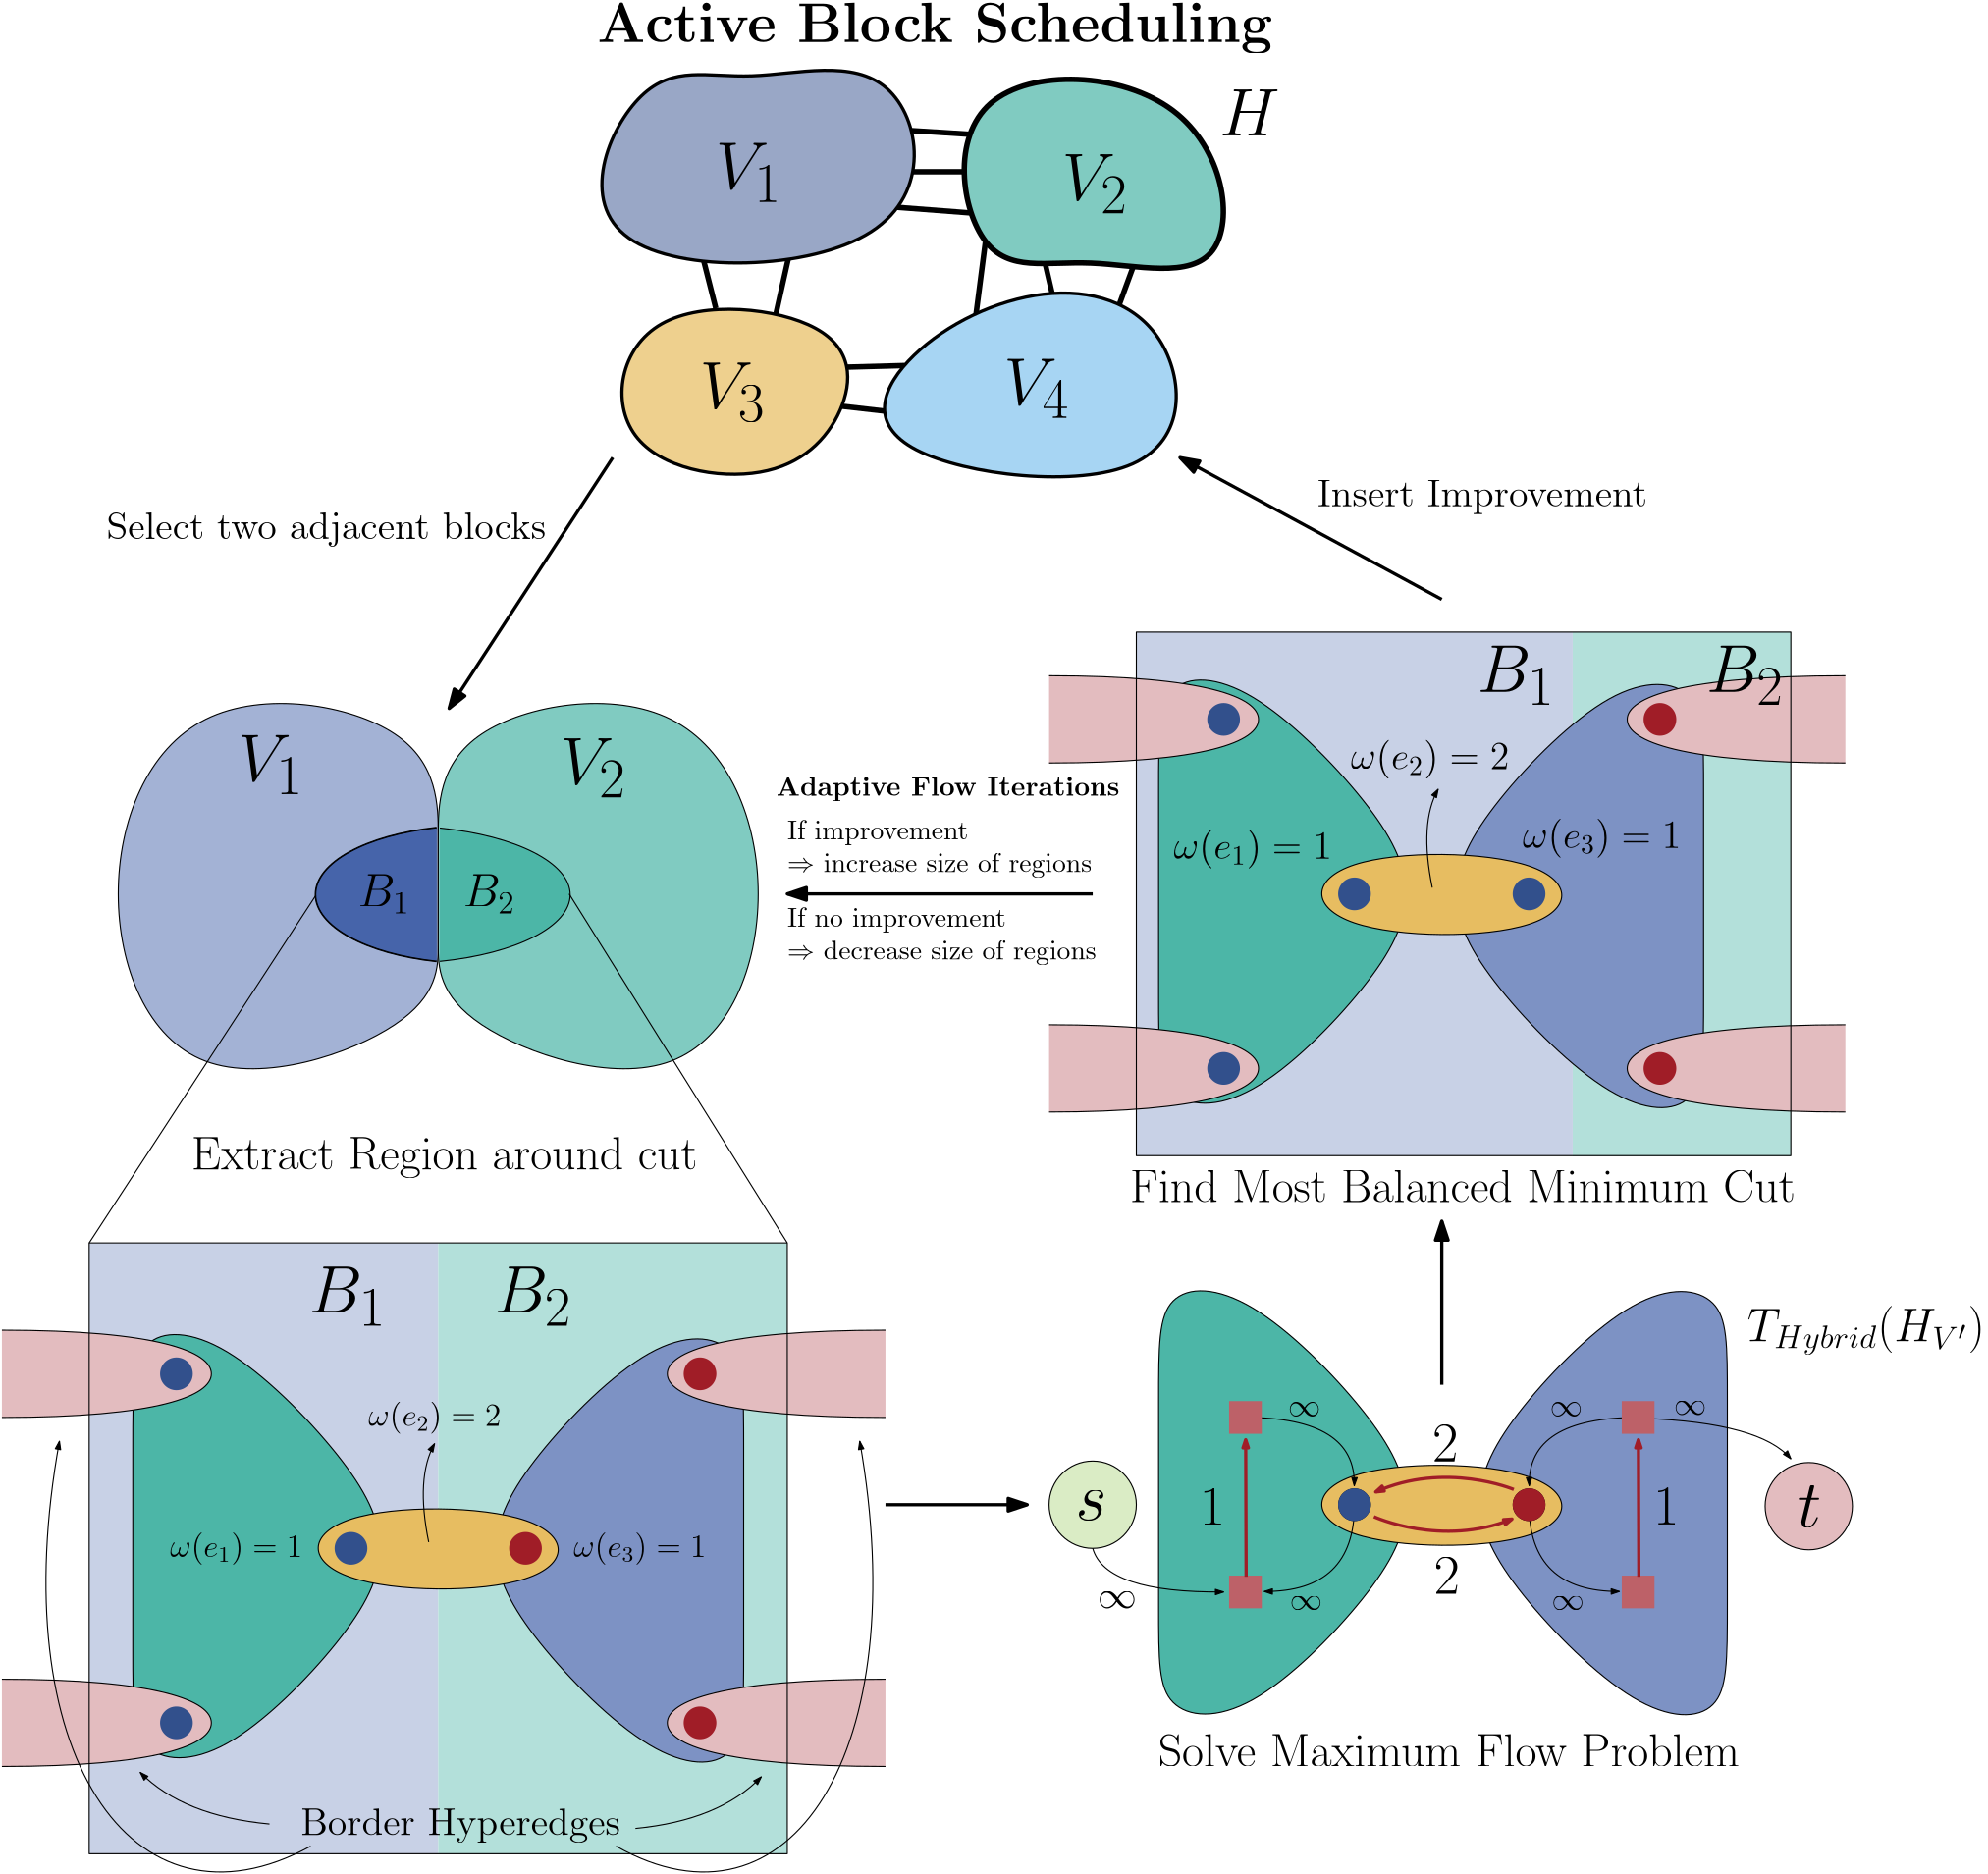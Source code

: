 <?xml version="1.0"?>
<!DOCTYPE ipe SYSTEM "ipe.dtd">
<ipe version="70107" creator="Ipe 7.1.10">
<info created="D:20171020130216" modified="D:20171020131341"/>
<ipestyle name="basic">
<symbol name="arrow/arc(spx)">
<path stroke="sym-stroke" fill="sym-stroke" pen="sym-pen">
0 0 m
-1 0.333 l
-1 -0.333 l
h
</path>
</symbol>
<symbol name="arrow/farc(spx)">
<path stroke="sym-stroke" fill="white" pen="sym-pen">
0 0 m
-1 0.333 l
-1 -0.333 l
h
</path>
</symbol>
<symbol name="arrow/ptarc(spx)">
<path stroke="sym-stroke" fill="sym-stroke" pen="sym-pen">
0 0 m
-1 0.333 l
-0.8 0 l
-1 -0.333 l
h
</path>
</symbol>
<symbol name="arrow/fptarc(spx)">
<path stroke="sym-stroke" fill="white" pen="sym-pen">
0 0 m
-1 0.333 l
-0.8 0 l
-1 -0.333 l
h
</path>
</symbol>
<symbol name="mark/circle(sx)" transformations="translations">
<path fill="sym-stroke">
0.6 0 0 0.6 0 0 e
0.4 0 0 0.4 0 0 e
</path>
</symbol>
<symbol name="mark/disk(sx)" transformations="translations">
<path fill="sym-stroke">
0.6 0 0 0.6 0 0 e
</path>
</symbol>
<symbol name="mark/fdisk(sfx)" transformations="translations">
<group>
<path fill="sym-fill">
0.5 0 0 0.5 0 0 e
</path>
<path fill="sym-stroke" fillrule="eofill">
0.6 0 0 0.6 0 0 e
0.4 0 0 0.4 0 0 e
</path>
</group>
</symbol>
<symbol name="mark/box(sx)" transformations="translations">
<path fill="sym-stroke" fillrule="eofill">
-0.6 -0.6 m
0.6 -0.6 l
0.6 0.6 l
-0.6 0.6 l
h
-0.4 -0.4 m
0.4 -0.4 l
0.4 0.4 l
-0.4 0.4 l
h
</path>
</symbol>
<symbol name="mark/square(sx)" transformations="translations">
<path fill="sym-stroke">
-0.6 -0.6 m
0.6 -0.6 l
0.6 0.6 l
-0.6 0.6 l
h
</path>
</symbol>
<symbol name="mark/fsquare(sfx)" transformations="translations">
<group>
<path fill="sym-fill">
-0.5 -0.5 m
0.5 -0.5 l
0.5 0.5 l
-0.5 0.5 l
h
</path>
<path fill="sym-stroke" fillrule="eofill">
-0.6 -0.6 m
0.6 -0.6 l
0.6 0.6 l
-0.6 0.6 l
h
-0.4 -0.4 m
0.4 -0.4 l
0.4 0.4 l
-0.4 0.4 l
h
</path>
</group>
</symbol>
<symbol name="mark/cross(sx)" transformations="translations">
<group>
<path fill="sym-stroke">
-0.43 -0.57 m
0.57 0.43 l
0.43 0.57 l
-0.57 -0.43 l
h
</path>
<path fill="sym-stroke">
-0.43 0.57 m
0.57 -0.43 l
0.43 -0.57 l
-0.57 0.43 l
h
</path>
</group>
</symbol>
<symbol name="arrow/fnormal(spx)">
<path stroke="sym-stroke" fill="white" pen="sym-pen">
0 0 m
-1 0.333 l
-1 -0.333 l
h
</path>
</symbol>
<symbol name="arrow/pointed(spx)">
<path stroke="sym-stroke" fill="sym-stroke" pen="sym-pen">
0 0 m
-1 0.333 l
-0.8 0 l
-1 -0.333 l
h
</path>
</symbol>
<symbol name="arrow/fpointed(spx)">
<path stroke="sym-stroke" fill="white" pen="sym-pen">
0 0 m
-1 0.333 l
-0.8 0 l
-1 -0.333 l
h
</path>
</symbol>
<symbol name="arrow/linear(spx)">
<path stroke="sym-stroke" pen="sym-pen">
-1 0.333 m
0 0 l
-1 -0.333 l
</path>
</symbol>
<symbol name="arrow/fdouble(spx)">
<path stroke="sym-stroke" fill="white" pen="sym-pen">
0 0 m
-1 0.333 l
-1 -0.333 l
h
-1 0 m
-2 0.333 l
-2 -0.333 l
h
</path>
</symbol>
<symbol name="arrow/double(spx)">
<path stroke="sym-stroke" fill="sym-stroke" pen="sym-pen">
0 0 m
-1 0.333 l
-1 -0.333 l
h
-1 0 m
-2 0.333 l
-2 -0.333 l
h
</path>
</symbol>
<pen name="heavier" value="0.8"/>
<pen name="fat" value="1.2"/>
<pen name="ultrafat" value="2"/>
<symbolsize name="large" value="5"/>
<symbolsize name="small" value="2"/>
<symbolsize name="tiny" value="1.1"/>
<arrowsize name="large" value="10"/>
<arrowsize name="small" value="5"/>
<arrowsize name="tiny" value="3"/>
<color name="red" value="1 0 0"/>
<color name="green" value="0 1 0"/>
<color name="blue" value="0 0 1"/>
<color name="yellow" value="1 1 0"/>
<color name="orange" value="1 0.647 0"/>
<color name="gold" value="1 0.843 0"/>
<color name="purple" value="0.627 0.125 0.941"/>
<color name="gray" value="0.745"/>
<color name="brown" value="0.647 0.165 0.165"/>
<color name="navy" value="0 0 0.502"/>
<color name="pink" value="1 0.753 0.796"/>
<color name="seagreen" value="0.18 0.545 0.341"/>
<color name="turquoise" value="0.251 0.878 0.816"/>
<color name="violet" value="0.933 0.51 0.933"/>
<color name="darkblue" value="0 0 0.545"/>
<color name="darkcyan" value="0 0.545 0.545"/>
<color name="darkgray" value="0.663"/>
<color name="darkgreen" value="0 0.392 0"/>
<color name="darkmagenta" value="0.545 0 0.545"/>
<color name="darkorange" value="1 0.549 0"/>
<color name="darkred" value="0.545 0 0"/>
<color name="lightblue" value="0.678 0.847 0.902"/>
<color name="lightcyan" value="0.878 1 1"/>
<color name="lightgray" value="0.827"/>
<color name="lightgreen" value="0.565 0.933 0.565"/>
<color name="lightyellow" value="1 1 0.878"/>
<dashstyle name="dashed" value="[4] 0"/>
<dashstyle name="dotted" value="[1 3] 0"/>
<dashstyle name="dash dotted" value="[4 2 1 2] 0"/>
<dashstyle name="dash dot dotted" value="[4 2 1 2 1 2] 0"/>
<textsize name="large" value="\large"/>
<textsize name="Large" value="\Large"/>
<textsize name="LARGE" value="\LARGE"/>
<textsize name="huge" value="\huge"/>
<textsize name="Huge" value="\Huge"/>
<textsize name="small" value="\small"/>
<textsize name="footnote" value="\footnotesize"/>
<textsize name="tiny" value="\tiny"/>
<textstyle name="center" begin="\begin{center}" end="\end{center}"/>
<textstyle name="itemize" begin="\begin{itemize}" end="\end{itemize}"/>
<textstyle name="item" begin="\begin{itemize}\item{}" end="\end{itemize}"/>
<gridsize name="4 pts" value="4"/>
<gridsize name="8 pts (~3 mm)" value="8"/>
<gridsize name="16 pts (~6 mm)" value="16"/>
<gridsize name="32 pts (~12 mm)" value="32"/>
<gridsize name="10 pts (~3.5 mm)" value="10"/>
<gridsize name="20 pts (~7 mm)" value="20"/>
<gridsize name="14 pts (~5 mm)" value="14"/>
<gridsize name="28 pts (~10 mm)" value="28"/>
<gridsize name="56 pts (~20 mm)" value="56"/>
<anglesize name="90 deg" value="90"/>
<anglesize name="60 deg" value="60"/>
<anglesize name="45 deg" value="45"/>
<anglesize name="30 deg" value="30"/>
<anglesize name="22.5 deg" value="22.5"/>
<opacity name="10%" value="0.1"/>
<opacity name="30%" value="0.3"/>
<opacity name="50%" value="0.5"/>
<opacity name="75%" value="0.75"/>
<tiling name="falling" angle="-60" step="4" width="1"/>
<tiling name="rising" angle="30" step="4" width="1"/>
</ipestyle>
<ipestyle name="transparency">
<opacity name="10%" value="0.1"/>
<opacity name="50%" value="0.5"/>
<opacity name="75%" value="0.75"/>
<opacity name="25%" value="0.25"/>
</ipestyle>
<ipestyle name="bigpaper">
<layout paper="10000 6000" origin="0 0" frame="10000 6000"/>
<titlestyle pos="10 10" size="LARGE" color="title"  valign="baseline"/>
</ipestyle>
<ipestyle name="kitcolors">
<color name="KITgreen" value="0 0.588 0.509"/>
<color name="KITgreen70" value="0.3 0.711 0.656"/>
<color name="KITgreen50" value="0.5 0.794 0.754"/>
<color name="KITgreen30" value="0.7 0.876 0.852"/>
<color name="KITgreen15" value="0.85 0.938 0.926"/>
<color name="KITblue" value="0.274 0.392 0.666"/>
<color name="KITblue70" value="0.492 0.574 0.766"/>
<color name="KITblue50" value="0.637 0.696 0.833"/>
<color name="KITblue30" value="0.782 0.817 0.9"/>
<color name="KITblue15" value="0.891 0.908 0.95"/>
<color name="KITblack" value="0"/>
<color name="KITblack70" value="0.3"/>
<color name="KITblack50" value="0.5"/>
<color name="KITblack30" value="0.7"/>
<color name="KITblack15" value="0.85"/>
<color name="KITpalegreen" value="0.509 0.745 0.235"/>
<color name="KITpalegreen70" value="0.656 0.821 0.464"/>
<color name="KITpalegreen50" value="0.754 0.872 0.617"/>
<color name="KITpalegreen30" value="0.852 0.923 0.77"/>
<color name="KITpalegreen15" value="0.926 0.961 0.885"/>
<color name="KITyellow" value="0.98 0.901 0.078"/>
<color name="KITyellow70" value="0.986 0.931 0.354"/>
<color name="KITyellow50" value="0.99 0.95 0.539"/>
<color name="KITyellow30" value="0.994 0.97 0.723"/>
<color name="KITyellow15" value="0.997 0.985 0.861"/>
<color name="KITorange" value="0.862 0.627 0.117"/>
<color name="KITorange70" value="0.903 0.739 0.382"/>
<color name="KITorange50" value="0.931 0.813 0.558"/>
<color name="KITorange30" value="0.958 0.888 0.735"/>
<color name="KITorange15" value="0.979 0.944 0.867"/>
<color name="KITbrown" value="0.627 0.509 0.196"/>
<color name="KITbrown70" value="0.739 0.656 0.437"/>
<color name="KITbrown50" value="0.813 0.754 0.598"/>
<color name="KITbrown30" value="0.888 0.852 0.758"/>
<color name="KITbrown15" value="0.944 0.926 0.879"/>
<color name="KITred" value="0.627 0.117 0.156"/>
<color name="KITred70" value="0.739 0.382 0.409"/>
<color name="KITred50" value="0.813 0.558 0.578"/>
<color name="KITred30" value="0.888 0.735 0.747"/>
<color name="KITred15" value="0.944 0.867 0.873"/>
<color name="KITlilac" value="0.627 0 0.47"/>
<color name="KITlilac70" value="0.739 0.3 0.629"/>
<color name="KITlilac50" value="0.813 0.5 0.735"/>
<color name="KITlilac30" value="0.888 0.7 0.841"/>
<color name="KITlilac15" value="0.944 0.85 0.92"/>
<color name="KITcyanblue" value="0.313 0.666 0.901"/>
<color name="KITcyanblue70" value="0.519 0.766 0.931"/>
<color name="KITcyanblue50" value="0.656 0.833 0.95"/>
<color name="KITcyanblue30" value="0.794 0.9 0.97"/>
<color name="KITcyanblue15" value="0.897 0.95 0.985"/>
<color name="KITseablue" value="0.196 0.313 0.549"/>
<color name="KITseablue70" value="0.437 0.519 0.684"/>
<color name="KITseablue50" value="0.598 0.656 0.774"/>
<color name="KITseablue30" value="0.758 0.794 0.864"/>
<color name="KITseablue15" value="0.879 0.897 0.932"/>
<color name="KITwhite" value="1"/>
</ipestyle>
<page>
<layer name="alpha"/>
<view layers="alpha" active="alpha"/>
<path layer="alpha" matrix="1.25 0 0 0.857143 884 624" fill="KITblue30">
48 224 m
48 0 l
176 0 l
176 224 l
h
</path>
<path matrix="0.625 0 0 0.858008 994 623.806" fill="KITgreen30">
176 0 m
176 224 l
304 224 l
304 0 l
h
</path>
<path matrix="1 0 0 1 512 368" fill="KITblue30">
48 224 m
48 0 l
176 0 l
176 224 l
h
</path>
<path matrix="1 0 0 1 512 368" fill="KITgreen30">
176 0 m
176 224 l
304 224 l
304 0 l
h
</path>
<path matrix="1 0 0 1 496 368" stroke="KITblack" fill="KITblue50">
96 432
192 416
192 368
192 352
192 336
192 304
96 272
64 352 u
</path>
<path matrix="-1 0 0 1 832 368" stroke="black" fill="KITgreen50">
48 432
144 416
144 368
144 352
144 336
144 304
48 272
16 352 u
</path>
<path matrix="1.77385 0 0 0.764008 403.582 548.641" stroke="KITblack" fill="KITblue" pen="heavier">
160 256 m
32.9848 0 0 32.9848 168 224 160 192 a
</path>
<path matrix="1.77385 0 0 0.764008 403.582 548.641" stroke="KITblack" fill="KITblue">
160 256 m
32.9848 0 0 32.9848 168 224 160 192 a
</path>
<path matrix="-1.91274 0 0 0.764008 994.629 548.568" stroke="KITblack" fill="KITgreen70">
160 256 m
32.9848 0 0 32.9848 168 224 160 192 a
</path>
<text matrix="1 0 0 1 684.497 574.556" transformations="translations" pos="290.056 423.559" stroke="KITblack" type="label" width="22.024" height="16.938" depth="0" valign="baseline" size="Huge">$H$</text>
<text matrix="1 0 0 1 551.692 369.183" transformations="translations" pos="62.8375 392.198" stroke="KITblack" type="label" width="24.123" height="16.939" depth="4.78" valign="baseline" size="Huge">$V_1$</text>
<text matrix="1 0 0 1 670.036 368" transformations="translations" pos="62.8375 392.198" stroke="KITblack" type="label" width="24.123" height="16.939" depth="4.78" valign="baseline" size="Huge">$V_2$</text>
<text matrix="1 0 0 1 595.692 323.183" transformations="translations" pos="62.8375 392.198" stroke="KITblack" type="label" width="19.157" height="11.766" depth="2.58" valign="baseline" size="LARGE">$B_1$</text>
<text matrix="1 0 0 1 634.298 323.183" transformations="translations" pos="62.8375 392.198" stroke="KITblack" type="label" width="19.157" height="11.766" depth="2.58" valign="baseline" size="LARGE">$B_2$</text>
<path matrix="0 -1 1 0 -880 1504" stroke="black" fill="KITblue70">
944 1648
947.2 1680
976 1680
1072 1680
1104 1680
1104 1648
1056 1600
1024 1584
992 1600 u
</path>
<path matrix="0 1 -1 0 2256 -544" stroke="black" fill="KITgreen70">
944 1648
947.2 1680
976 1680
1072 1680
1104 1680
1104 1648
1056 1600
1024 1584
992 1600 u
</path>
<path matrix="1.25 0 0 1 452 368" stroke="KITblack" fill="KITred30">
320 192 m
272 192
240 176
272 160
320 160 c
</path>
<use matrix="1 0 0 1 -176 -1120" name="mark/disk(sx)" pos="960 1664" size="10" stroke="KITred"/>
<path matrix="1.25 0 0 1 452 240" stroke="KITblack" fill="KITred30">
320 192 m
272 192
240 176
272 160
320 160 c
</path>
<use matrix="1 0 0 1 -176 -1248" name="mark/disk(sx)" pos="960 1664" size="10" stroke="KITred"/>
<path matrix="-1.2 0 0 1 912 240" stroke="KITblack" fill="KITred30">
320 192 m
272 192
240 176
272 160
320 160 c
</path>
<use matrix="1 0 0 1 -368 -1248" name="mark/disk(sx)" pos="960 1664" size="10" stroke="KITseablue"/>
<path matrix="-1.2 0 0 1 912 368" stroke="KITblack" fill="KITred30">
320 192 m
272 192
240 176
272 160
320 160 c
</path>
<use matrix="1 0 0 1 -368 -1120" name="mark/disk(sx)" pos="960 1664" size="10" stroke="KITseablue"/>
<text matrix="1 0 0 1 577.692 174.183" transformations="translations" pos="62.8375 392.198" stroke="KITblack" type="label" width="28.412" height="16.939" depth="4.78" valign="baseline" size="Huge">$B_1$</text>
<text matrix="1 0 0 1 645.692 174.183" transformations="translations" pos="62.8375 392.198" stroke="KITblack" type="label" width="28.412" height="16.939" depth="4.78" valign="baseline" size="Huge">$B_2$</text>
<path matrix="1 0 0 1 512 368" stroke="KITblack">
224 0 m
224 0 l
224 0 l
224 0 l
h
</path>
<path matrix="1 0 0 1 512 368" stroke="KITblack">
131.1 351.442 m
48 224 l
48 0 l
304 0 l
304 224 l
224 352 l
</path>
<path matrix="1 0 0 1 512 368" stroke="KITblack">
48 224 m
304 224 l
</path>
<text matrix="1 0 0 1 493.656 348.858" transformations="translations" pos="96 128" stroke="KITblack" type="label" width="48.58" height="8.965" depth="2.99" valign="baseline" size="large">$\omega(e_1) = 1$</text>
<text matrix="1 0 0 1 566.415 396.868" transformations="translations" pos="96 128" stroke="KITblack" type="label" width="48.58" height="8.965" depth="2.99" valign="baseline" size="large">$\omega(e_2) = 2$</text>
<text matrix="1 0 0 1 641.656 348.858" transformations="translations" pos="96 128" stroke="KITblack" type="label" width="48.58" height="8.965" depth="2.99" valign="baseline" size="large">$\omega(e_3) = 1$</text>
<path stroke="KITblack" pen="fat" arrow="normal/normal">
1056 828 m
960 880 l
</path>
<path matrix="0 1 -1 0 2632.16 -527.961" stroke="black" fill="KITgreen70">
944 1648
947.2 1680
976 1680
1072 1680
1104 1680
1104 1648
1056 1600
1024 1584
992 1600 u
</path>
<path matrix="0 -1 1 0 -519.28 1521.37" stroke="black" fill="KITblue70">
944 1648
947.2 1680
976 1680
1072 1680
1104 1680
1104 1648
1056 1600
1024 1584
992 1600 u
</path>
<path matrix="0.00821972 0.999966 -0.999966 0.00821972 2615.53 -541.074" stroke="black" fill="KITorange70">
1008 1616
1040 1616
1040 1520
1008 1520 u
</path>
<path matrix="0.00821972 0.999966 -0.999966 0.00821972 2247.53 -557.074" stroke="black" fill="KITorange70">
1008 1616
1040 1616
1040 1520
1008 1520 u
</path>
<use matrix="1 0 0 1 -304 -1184" name="mark/disk(sx)" pos="960 1664" size="10" stroke="KITseablue"/>
<use matrix="1 0 0 1 -240 -1184" name="mark/disk(sx)" pos="960 1664" size="10" stroke="KITred"/>
<use matrix="1 0 0 1 24 -1200" name="mark/square(sx)" pos="960 1664" size="10" stroke="KITred70"/>
<path matrix="0.00235113 0.937581 -0.850892 0.00259066 2369.98 -704.76" stroke="KITred" pen="fat" rarrow="normal/tiny">
1301.61 1632.34 m
1248 1632 l
</path>
<use matrix="1 0 0 1 168 -1200" name="mark/square(sx)" pos="960 1664" size="10" stroke="KITred70"/>
<path matrix="0.00235113 0.937581 -0.850892 0.00259066 2513.98 -704.76" stroke="KITred" pen="fat" rarrow="normal/tiny">
1301.61 1632.34 m
1248 1632 l
</path>
<use matrix="1 0 0 1 64 -1168" name="mark/disk(sx)" pos="960 1664" size="10" stroke="black"/>
<use matrix="1 0 0 1 128 -1168" name="mark/disk(sx)" pos="960 1664" size="10" stroke="black"/>
<path matrix="1.27043 0 0 1.08103 -498.148 -1132.46" stroke="black" rarrow="normal/tiny">
1248.58 1512.83 m
1248 1536
1280 1536 c
</path>
<path matrix="-1.27028 0 0 1.08103 2609.96 -1132.46" stroke="black" rarrow="normal/tiny">
1248.58 1512.83 m
1248 1536
1280 1536 c
</path>
<use matrix="1 0 0 1 24 -1136" name="mark/square(sx)" pos="960 1664" size="10" stroke="KITred70"/>
<path matrix="1 0 0 1 464 384" stroke="black" arrow="normal/tiny">
624 112 m
624 80
657.13 80.1839 c
</path>
<path matrix="1 0 0 1 464 384" stroke="black" arrow="normal/tiny">
560 112 m
560 80
526.894 80.1778 c
</path>
<path matrix="0.00178246 -0.999998 0.999998 0.00178246 -385.246 1901.57" stroke="KITred" pen="fat" rarrow="normal/tiny">
1403.41 1414.52 m
1392 1440
1402.6 1465.16
1402.6 1465.16 c
</path>
<path matrix="0.0329978 0.999455 -0.999455 0.0329978 2449.2 -958.58" stroke="KITred" pen="fat" rarrow="normal/tiny">
1403.41 1414.52 m
1392 1440
1402.6 1465.16
1402.6 1465.16 c
</path>
<path matrix="1 0 0 1 496 368" stroke="KITblack" fill="KITpalegreen30">
16 0 0 16 432 128 e
</path>
<text matrix="1 0 0 1 489.68 362.415" transformations="translations" pos="432 128" stroke="KITblack" type="label" width="11.432" height="10.672" depth="0" valign="baseline" size="Huge">$s$</text>
<path matrix="1 0 0 1 758.573 367.461" stroke="KITblack" fill="KITred30">
16 0 0 16 432 128 e
</path>
<text matrix="1 0 0 1 754.325 359.764" transformations="translations" pos="432 128" stroke="KITblack" type="label" width="8.764" height="15.246" depth="0" valign="baseline" size="Huge">$t$</text>
<text matrix="1 0 0 1 956.497 383.851" transformations="translations" pos="96 128" stroke="KITblack" type="label" width="9.476" height="13.319" depth="0" valign="baseline" size="huge">$2$</text>
<text matrix="1 0 0 1 957.089 335.33" transformations="translations" pos="96 128" stroke="KITblack" type="label" width="9.476" height="13.319" depth="0" valign="baseline" size="huge">$2$</text>
<text matrix="1 0 0 1 1037.56 360.774" transformations="translations" pos="96 128" stroke="KITblack" type="label" width="9.476" height="13.319" depth="0" valign="baseline" size="huge">$1$</text>
<text matrix="1 0 0 1 871.092 360.567" transformations="translations" pos="96 128" stroke="KITblack" type="label" width="9.476" height="13.319" depth="0" valign="baseline" size="huge">$1$</text>
<text matrix="1 0 0 1 1000.24 329.298" transformations="translations" pos="96 128" stroke="KITblack" type="label" width="11.955" height="5.147" depth="0" valign="baseline" size="large">$\infty$</text>
<text matrix="1 0 0 1 999.643 400.353" transformations="translations" pos="96 128" stroke="KITblack" type="label" width="11.955" height="5.147" depth="0" valign="baseline" size="large">$\infty$</text>
<text matrix="1 0 0 1 903.643 400.353" transformations="translations" pos="96 128" stroke="KITblack" type="label" width="11.955" height="5.147" depth="0" valign="baseline" size="large">$\infty$</text>
<text matrix="1 0 0 1 904.238 329.298" transformations="translations" pos="96 128" stroke="KITblack" type="label" width="11.955" height="5.147" depth="0" valign="baseline" size="large">$\infty$</text>
<path matrix="1 0 0 1 496 368" stroke="KITblack" rarrow="normal/tiny">
480 96 m
436.612 95.609
432 112 c
</path>
<text matrix="1 0 0 1 833.774 329.946" transformations="translations" pos="96 128" stroke="KITblack" type="label" width="14.346" height="6.177" depth="0" valign="baseline" size="Large">$\infty$</text>
<path matrix="1 0 0 1 496 368" stroke="KITblack" arrow="normal/tiny">
634.303 159.662 m
676.841 158.068
687.997 144.829 c
</path>
<text matrix="1 0 0 1 1045.07 400.863" transformations="translations" pos="96 128" stroke="KITblack" type="label" width="11.955" height="5.147" depth="0" valign="baseline" size="large">$\infty$</text>
<use matrix="1 0 0 1 168 -1136" name="mark/square(sx)" pos="960 1664" size="10" stroke="KITred70"/>
<path matrix="0 -1 1 0 -528 1744" stroke="black" fill="KITblue70">
944 1648
947.2 1680
976 1680
1072 1680
1104 1680
1104 1648
1056 1600
1024 1584
992 1600 u
</path>
<path matrix="0 1 -1 0 2632.16 -303.961" stroke="black" fill="KITgreen70">
944 1648
947.2 1680
976 1680
1072 1680
1104 1680
1104 1648
1056 1600
1024 1584
992 1600 u
</path>
<text matrix="1 0 0 1 1006.15 401.875" transformations="translations" pos="62.8375 392.198" stroke="KITblack" type="label" width="28.412" height="16.939" depth="4.78" valign="baseline" size="Huge">$B_1$</text>
<path stroke="KITblack" pen="fat" rarrow="normal/normal">
1056 600 m
1056 540 l
</path>
<path matrix="1 0 0 1 4 0" stroke="KITblack" pen="fat" rarrow="normal/normal">
900 496 m
847.999 496 l
</path>
<text matrix="1 0 0 1 989.656 608.858" transformations="translations" pos="96 128" stroke="KITblack" type="label" width="58.096" height="10.756" depth="3.59" valign="baseline" size="Large">$\omega(e_3) = 1$</text>
<text matrix="1 0 0 1 861.656 604.858" transformations="translations" pos="96 128" stroke="KITblack" type="label" width="58.096" height="10.756" depth="3.59" valign="baseline" size="Large">$\omega(e_1) = 1$</text>
<path matrix="0.00821972 0.999966 -0.999966 0.00821972 2615.53 -317.074" stroke="black" fill="KITorange70">
1008 1616
1040 1616
1040 1520
1008 1520 u
</path>
<use matrix="1 0 0 1 64 -944" name="mark/disk(sx)" pos="960 1664" size="10" stroke="KITseablue"/>
<use matrix="1 0 0 1 128 -944" name="mark/disk(sx)" pos="960 1664" size="10" stroke="KITseablue"/>
<text matrix="1 0 0 1 926.677 637.779" transformations="translations" pos="96 128" stroke="KITblack" type="label" width="58.096" height="10.756" depth="3.59" valign="baseline" size="Large">$\omega(e_2) = 2$</text>
<path matrix="1.25 0 0 1 804 608" stroke="KITblack" fill="KITred30">
320 192 m
272 192
240 176
272 160
320 160 c
</path>
<use matrix="1 0 0 1 176 -880" name="mark/disk(sx)" pos="960 1664" size="10" stroke="KITred"/>
<text matrix="1 0 0 1 1090.15 401.875" transformations="translations" pos="62.8375 392.198" stroke="KITblack" type="label" width="28.412" height="16.939" depth="4.78" valign="baseline" size="Huge">$B_2$</text>
<path matrix="1.25 0 0 1 804 480" stroke="KITblack" fill="KITred30">
320 192 m
272 192
240 176
272 160
320 160 c
</path>
<use matrix="1 0 0 1 176 -1008" name="mark/disk(sx)" pos="960 1664" size="10" stroke="KITred"/>
<path matrix="-1.2 0 0 1 1296 608" stroke="KITblack" fill="KITred30">
320 192 m
272 192
240 176
272 160
320 160 c
</path>
<use matrix="1 0 0 1 16 -880" name="mark/disk(sx)" pos="960 1664" size="10" stroke="KITseablue"/>
<path matrix="-1.2 0 0 1 1296 480" stroke="KITblack" fill="KITred30">
320 192 m
272 192
240 176
272 160
320 160 c
</path>
<use matrix="1 0 0 1 16 -1008" name="mark/disk(sx)" pos="960 1664" size="10" stroke="KITseablue"/>
<path matrix="1 0 0 1 496 368" stroke="KITblack">
448 448 m
448 256 l
688 256 l
688 448 l
h
</path>
<text matrix="1 0 0 1 456 368" transformations="translations" pos="496 32" stroke="KITblack" type="label" width="213.359" height="11.955" depth="0" valign="baseline" size="LARGE">Solve Maximum Flow Problem</text>
<text matrix="1 0 0 1 101.538 586.923" transformations="translations" pos="496 32" stroke="KITblack" type="label" width="185.684" height="11.954" depth="3.35" valign="baseline" size="LARGE">Extract Region around cut</text>
<text matrix="1 0 0 1 445.698 574.95" transformations="translations" pos="496 32" stroke="KITblack" type="label" width="244.124" height="11.955" depth="0" valign="baseline" size="LARGE">Find Most Balanced Minimum Cut</text>
<text matrix="1 0 0 1 141.538 342.923" transformations="translations" pos="496 32" stroke="KITblack" type="label" width="117.325" height="9.962" depth="2.79" valign="baseline" size="Large">Border Hyperedges</text>
<path matrix="1 0 0 1 496 368" stroke="KITblack" arrow="normal/tiny">
264.321 9.27594 m
295.09 12.2345
310.475 28.2109 c
</path>
<path matrix="1 0 0 1 496 368" stroke="KITblack" arrow="normal/tiny">
257.22 2.76707 m
321.126 -33.3276
366.688 37.6783
346.57 151.288 c
</path>
<path matrix="-1.03097 0 0 1 906.407 368" stroke="KITblack" arrow="normal/tiny">
257.22 2.76707 m
321.126 -33.3276
366.688 37.6783
346.57 151.288 c
</path>
<path matrix="-1.02711 0 0 1 897.614 369.616" stroke="KITblack" arrow="normal/tiny">
264.321 9.27594 m
295.09 12.2345
310.475 28.2109 c
</path>
<text matrix="0.715411 -0.698704 0.698704 0.715411 633.142 1185.83" transformations="translations" pos="496 32" stroke="KITblack" type="label" width="121.03" height="9.803" depth="2.79" valign="baseline" size="Large">Insert Improvement</text>
<path matrix="1 0 0 1 496 368" stroke="KITblack" rarrow="normal/tiny">
190.659 150.374 m
183.656 137.984
188.504 114.284 c
</path>
<path matrix="1 0 0 1 864 608" stroke="KITblack" rarrow="normal/tiny">
190.659 150.374 m
183.656 137.984
188.504 114.284 c
</path>
<text matrix="1 0 0 1 -16 -4" transformations="translations" pos="1184 560" stroke="black" type="label" width="87.112" height="12.893" depth="4.91" valign="baseline" size="LARGE">$T_{Hybrid}(H_{V&apos;})$</text>
<path stroke="black" fill="KITcyanblue50" pen="ultrafat">
789.788 934.731 m
785.479 951.698 l
785.479 951.429 l
</path>
<path stroke="black" fill="KITcyanblue50" pen="ultrafat">
811.874 932.844 m
816.451 953.314 l
816.451 953.314 l
</path>
<path stroke="black" fill="KITcyanblue50" pen="ultrafat">
837.998 913.184 m
859.097 913.766 l
</path>
<path stroke="black" fill="KITcyanblue50" pen="ultrafat">
834.938 898.96 m
853.791 896.805 l
</path>
<path stroke="black" fill="KITcyanblue50" pen="ultrafat">
888.632 958.97 m
884.92 930.305 l
</path>
<path stroke="black" fill="KITcyanblue50" pen="ultrafat">
910.447 951.698 m
913.141 940.117 l
912.871 940.656 l
</path>
<path stroke="black" fill="KITcyanblue50" pen="ultrafat">
945.127 956.201 m
936.567 932.916 l
</path>
<path stroke="black" fill="KITcyanblue50" pen="ultrafat">
852.423 972.087 m
882.976 969.743 l
</path>
<path stroke="black" fill="KITcyanblue50" pen="ultrafat">
861.968 984.826 m
881.09 984.826 l
881.09 984.826 l
</path>
<path stroke="black" fill="KITcyanblue50" pen="ultrafat">
861.699 999.908 m
882.976 998.562 l
</path>
<path matrix="0.771429 0 0 0.857143 243.543 154.286" stroke="black" fill="KITseablue50" pen="fat">
720 1004
672 1020
628 924
816 928
800 1024 u
</path>
<path stroke="black" fill="KITgreen50" pen="ultrafat">
972 1020
872 1024
884 944
924 956
984 940 u
</path>
<path matrix="1 0 0 1 -12 12" stroke="black" fill="KITcyanblue50" pen="fat">
922.972 934.858
868 908
852 866.286
976 852
972 920 u
</path>
<path stroke="black" fill="KITorange50" pen="fat">
840 932
757.943 940.572
748 880
812 868
840 896 u
</path>
<text matrix="1 0 0 1 726.931 586.297" transformations="translations" pos="62.8375 392.198" stroke="KITblack" type="label" width="24.123" height="16.939" depth="4.78" valign="baseline" size="Huge">$V_1$</text>
<text matrix="1 0 0 1 853.922 582.201" transformations="translations" pos="62.8375 392.198" stroke="KITblack" type="label" width="24.123" height="16.939" depth="4.78" valign="baseline" size="Huge">$V_2$</text>
<text matrix="1 0 0 1 832.529 507.099" transformations="translations" pos="62.8375 392.198" stroke="KITblack" type="label" width="24.123" height="16.939" depth="4.78" valign="baseline" size="Huge">$V_4$</text>
<text matrix="1 0 0 1 721.013 505.734" transformations="translations" pos="62.8375 392.198" stroke="KITblack" type="label" width="24.123" height="16.939" depth="4.78" valign="baseline" size="Huge">$V_3$</text>
<path stroke="KITblack" pen="fat" arrow="normal/normal">
752 880 m
692 788 l
</path>
<text matrix="0.715411 -0.698704 0.698704 0.715411 189.142 1173.83" transformations="translations" pos="496 32" stroke="KITblack" type="label" width="161.23" height="9.962" depth="2.79" valign="baseline" size="Large">Select two adjacent blocks</text>
<text matrix="0.997517 0.0704203 -0.0704203 0.997517 253.829 965.613" transformations="translations" pos="496 32" stroke="KITblack" type="label" width="248.034" height="14.347" depth="4.02" valign="baseline" size="huge">\textbf{Active Block Scheduling}</text>
<path stroke="KITblack" pen="fat" arrow="normal/normal">
928 720 m
816 720 l
</path>
<text matrix="1 0 0 1 16 -32" transformations="translations" pos="796 788" stroke="black" type="label" width="125.883" height="6.926" depth="1.93" valign="baseline">\textbf{Adaptive Flow Iterations}</text>
<text matrix="1 0 0 1 20 -48" transformations="translations" pos="796 788" stroke="black" type="label" width="66.445" height="6.926" depth="1.93" valign="baseline">If improvement</text>
<text matrix="1 0 0 1 20 -60" transformations="translations" pos="796 788" stroke="black" type="label" width="111.748" height="6.926" depth="1.93" valign="baseline">$\Rightarrow$ increase size of regions</text>
<text matrix="1 0 0 1 20 -80" transformations="translations" pos="796 788" stroke="black" type="label" width="80.282" height="6.926" depth="1.93" valign="baseline">If no improvement</text>
<text matrix="1 0 0 1 20 -92" transformations="translations" pos="796 788" stroke="black" type="label" width="113.408" height="6.926" depth="1.93" valign="baseline">$\Rightarrow$ decrease size of regions</text>
<use matrix="1 0 0 1 64 -1168" name="mark/disk(sx)" pos="960 1664" size="10" stroke="KITseablue"/>
<use matrix="1 0 0 1 128 -1168" name="mark/disk(sx)" pos="960 1664" size="10" stroke="KITred"/>
</page>
</ipe>
